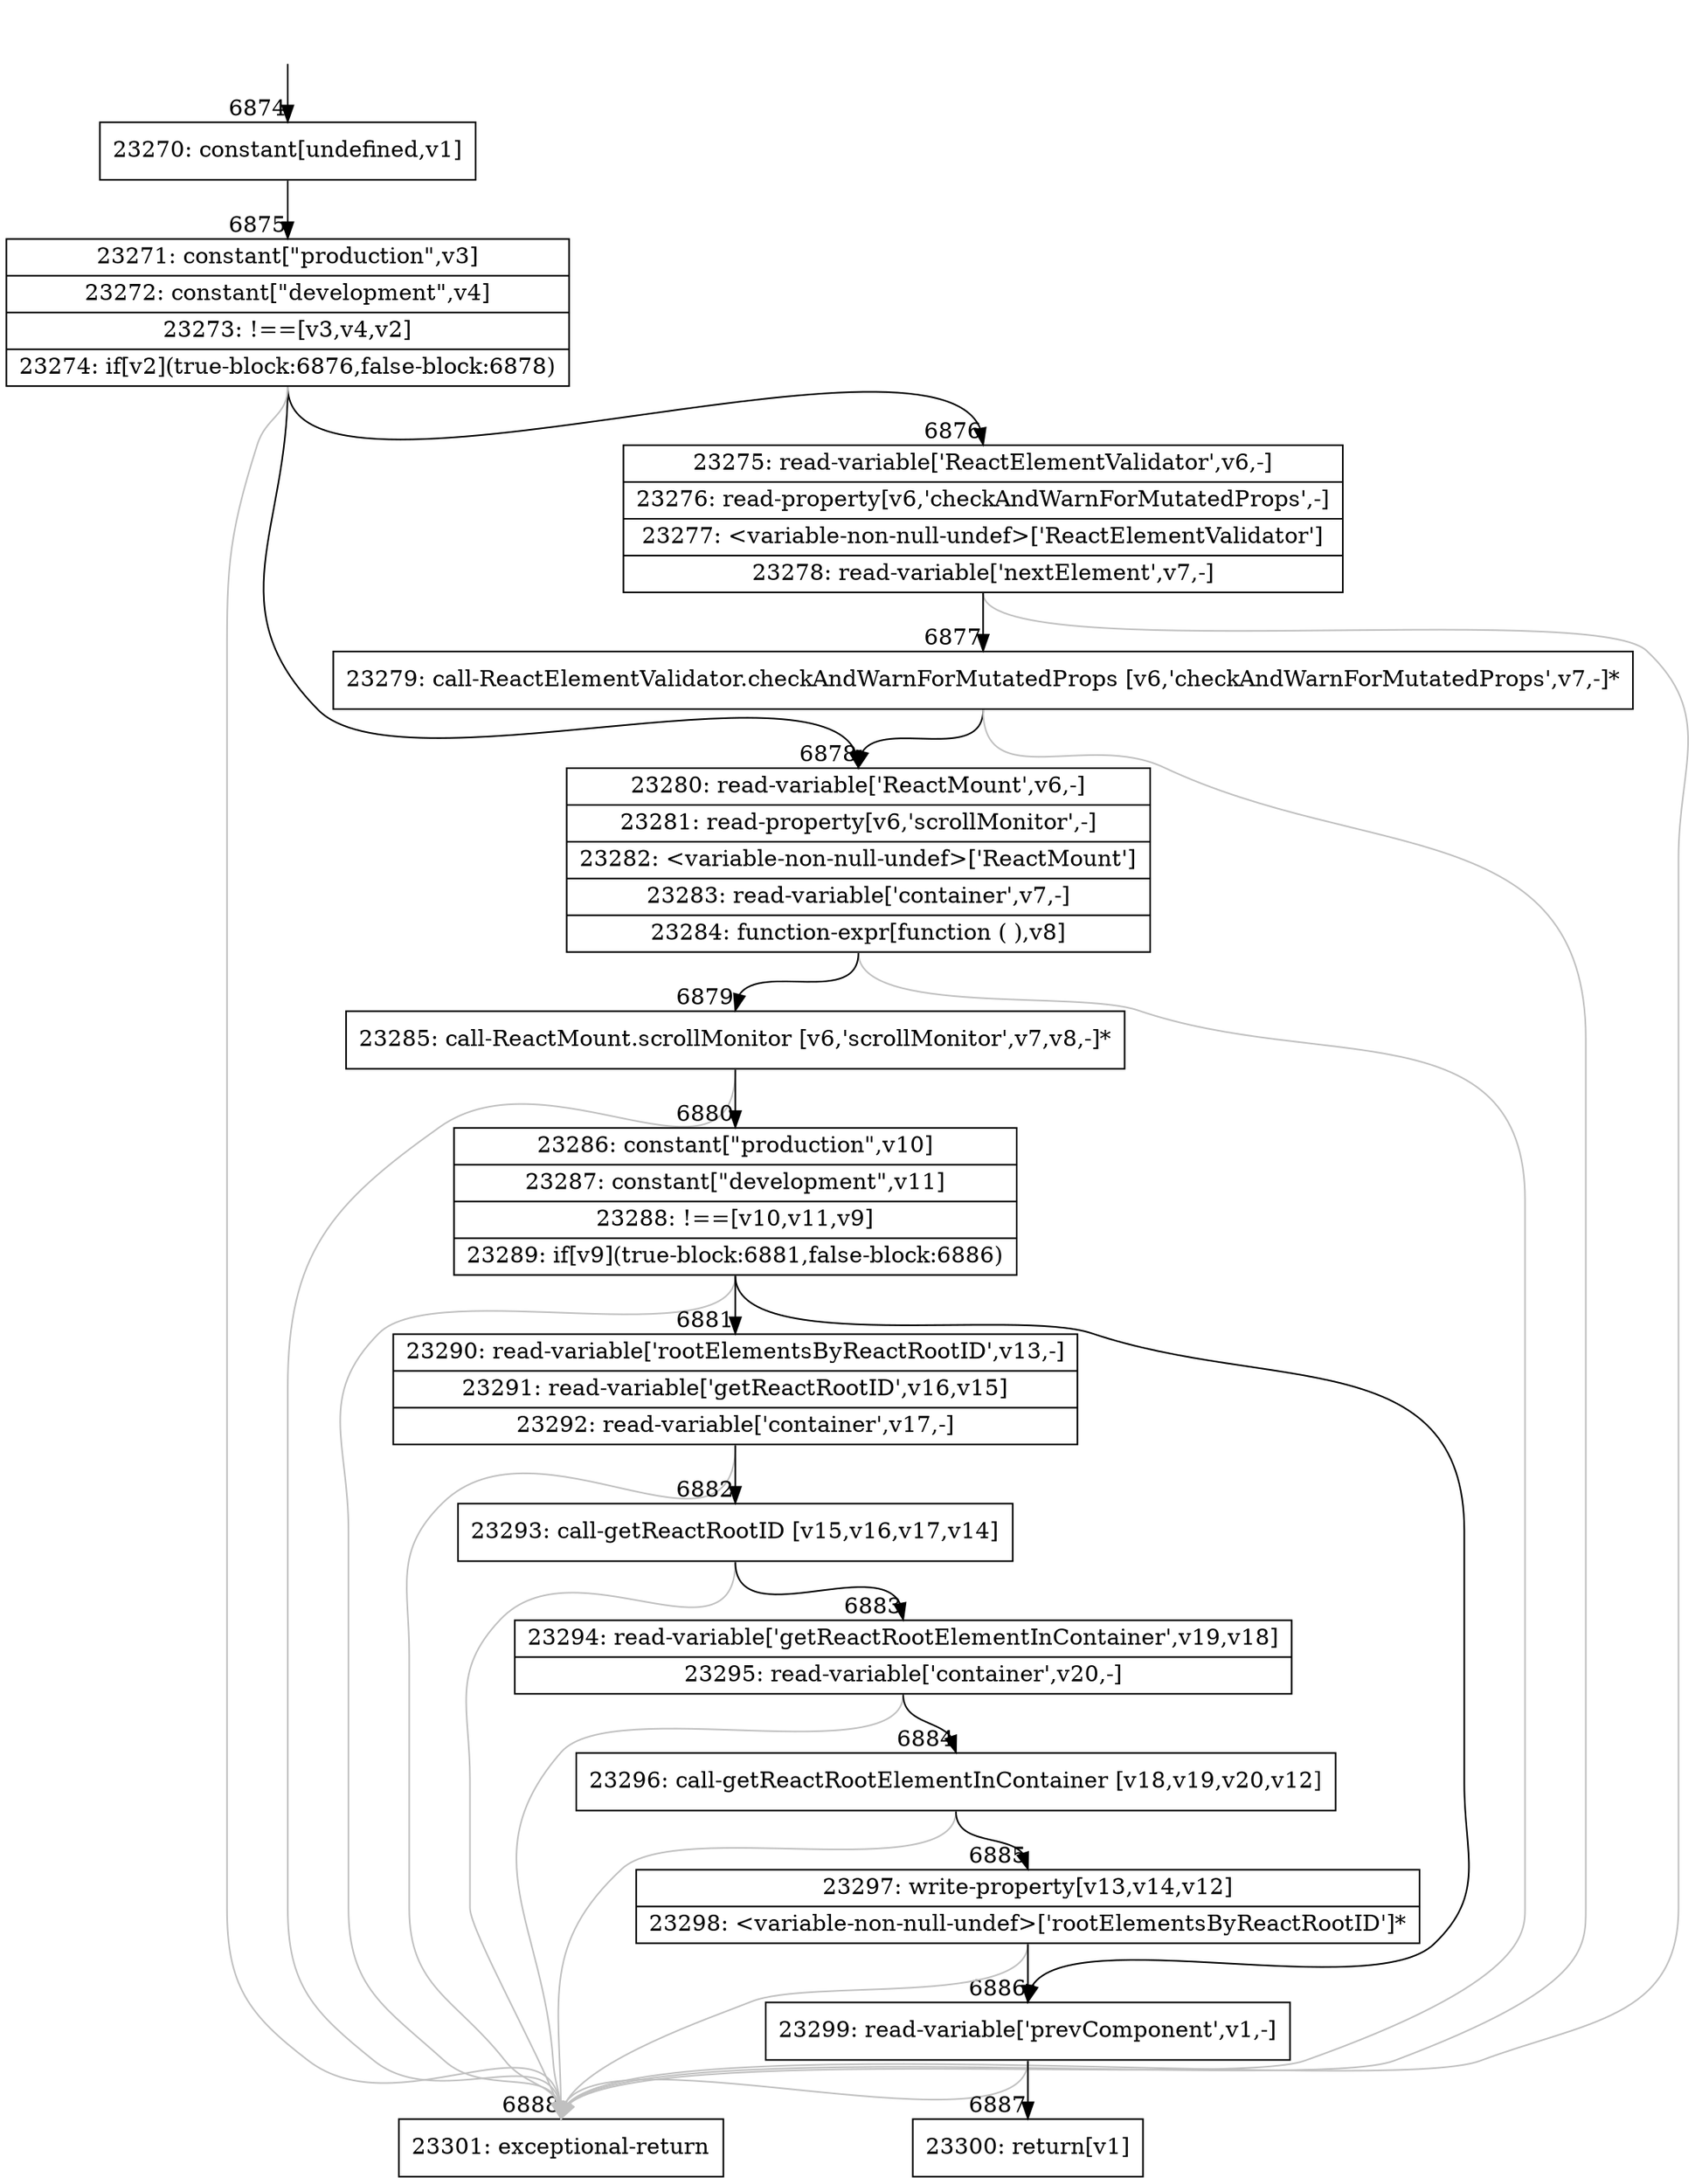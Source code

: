 digraph {
rankdir="TD"
BB_entry481[shape=none,label=""];
BB_entry481 -> BB6874 [tailport=s, headport=n, headlabel="    6874"]
BB6874 [shape=record label="{23270: constant[undefined,v1]}" ] 
BB6874 -> BB6875 [tailport=s, headport=n, headlabel="      6875"]
BB6875 [shape=record label="{23271: constant[\"production\",v3]|23272: constant[\"development\",v4]|23273: !==[v3,v4,v2]|23274: if[v2](true-block:6876,false-block:6878)}" ] 
BB6875 -> BB6876 [tailport=s, headport=n, headlabel="      6876"]
BB6875 -> BB6878 [tailport=s, headport=n, headlabel="      6878"]
BB6875 -> BB6888 [tailport=s, headport=n, color=gray, headlabel="      6888"]
BB6876 [shape=record label="{23275: read-variable['ReactElementValidator',v6,-]|23276: read-property[v6,'checkAndWarnForMutatedProps',-]|23277: \<variable-non-null-undef\>['ReactElementValidator']|23278: read-variable['nextElement',v7,-]}" ] 
BB6876 -> BB6877 [tailport=s, headport=n, headlabel="      6877"]
BB6876 -> BB6888 [tailport=s, headport=n, color=gray]
BB6877 [shape=record label="{23279: call-ReactElementValidator.checkAndWarnForMutatedProps [v6,'checkAndWarnForMutatedProps',v7,-]*}" ] 
BB6877 -> BB6878 [tailport=s, headport=n]
BB6877 -> BB6888 [tailport=s, headport=n, color=gray]
BB6878 [shape=record label="{23280: read-variable['ReactMount',v6,-]|23281: read-property[v6,'scrollMonitor',-]|23282: \<variable-non-null-undef\>['ReactMount']|23283: read-variable['container',v7,-]|23284: function-expr[function ( ),v8]}" ] 
BB6878 -> BB6879 [tailport=s, headport=n, headlabel="      6879"]
BB6878 -> BB6888 [tailport=s, headport=n, color=gray]
BB6879 [shape=record label="{23285: call-ReactMount.scrollMonitor [v6,'scrollMonitor',v7,v8,-]*}" ] 
BB6879 -> BB6880 [tailport=s, headport=n, headlabel="      6880"]
BB6879 -> BB6888 [tailport=s, headport=n, color=gray]
BB6880 [shape=record label="{23286: constant[\"production\",v10]|23287: constant[\"development\",v11]|23288: !==[v10,v11,v9]|23289: if[v9](true-block:6881,false-block:6886)}" ] 
BB6880 -> BB6881 [tailport=s, headport=n, headlabel="      6881"]
BB6880 -> BB6886 [tailport=s, headport=n, headlabel="      6886"]
BB6880 -> BB6888 [tailport=s, headport=n, color=gray]
BB6881 [shape=record label="{23290: read-variable['rootElementsByReactRootID',v13,-]|23291: read-variable['getReactRootID',v16,v15]|23292: read-variable['container',v17,-]}" ] 
BB6881 -> BB6882 [tailport=s, headport=n, headlabel="      6882"]
BB6881 -> BB6888 [tailport=s, headport=n, color=gray]
BB6882 [shape=record label="{23293: call-getReactRootID [v15,v16,v17,v14]}" ] 
BB6882 -> BB6883 [tailport=s, headport=n, headlabel="      6883"]
BB6882 -> BB6888 [tailport=s, headport=n, color=gray]
BB6883 [shape=record label="{23294: read-variable['getReactRootElementInContainer',v19,v18]|23295: read-variable['container',v20,-]}" ] 
BB6883 -> BB6884 [tailport=s, headport=n, headlabel="      6884"]
BB6883 -> BB6888 [tailport=s, headport=n, color=gray]
BB6884 [shape=record label="{23296: call-getReactRootElementInContainer [v18,v19,v20,v12]}" ] 
BB6884 -> BB6885 [tailport=s, headport=n, headlabel="      6885"]
BB6884 -> BB6888 [tailport=s, headport=n, color=gray]
BB6885 [shape=record label="{23297: write-property[v13,v14,v12]|23298: \<variable-non-null-undef\>['rootElementsByReactRootID']*}" ] 
BB6885 -> BB6886 [tailport=s, headport=n]
BB6885 -> BB6888 [tailport=s, headport=n, color=gray]
BB6886 [shape=record label="{23299: read-variable['prevComponent',v1,-]}" ] 
BB6886 -> BB6887 [tailport=s, headport=n, headlabel="      6887"]
BB6886 -> BB6888 [tailport=s, headport=n, color=gray]
BB6887 [shape=record label="{23300: return[v1]}" ] 
BB6888 [shape=record label="{23301: exceptional-return}" ] 
//#$~ 12098
}
